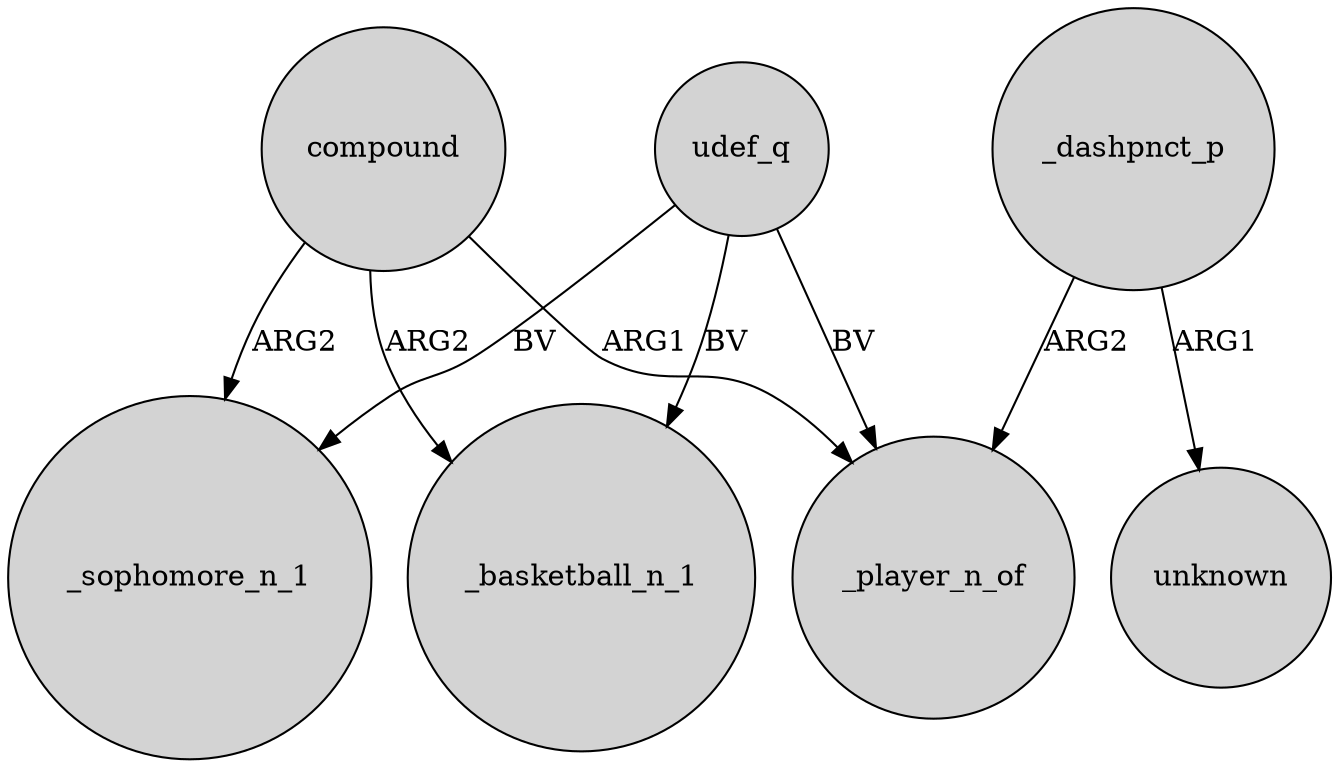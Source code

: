 digraph {
	node [shape=circle style=filled]
	compound -> _sophomore_n_1 [label=ARG2]
	_dashpnct_p -> _player_n_of [label=ARG2]
	compound -> _player_n_of [label=ARG1]
	udef_q -> _sophomore_n_1 [label=BV]
	udef_q -> _basketball_n_1 [label=BV]
	_dashpnct_p -> unknown [label=ARG1]
	udef_q -> _player_n_of [label=BV]
	compound -> _basketball_n_1 [label=ARG2]
}
